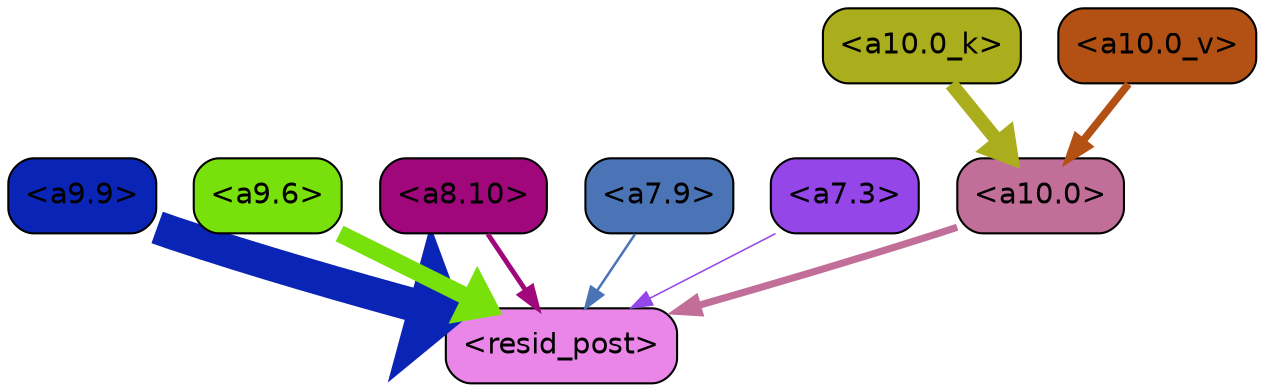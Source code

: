 strict digraph "" {
	graph [bgcolor=transparent,
		layout=dot,
		overlap=false,
		splines=true
	];
	"<a10.0>"	[color=black,
		fillcolor="#c16e99",
		fontname=Helvetica,
		shape=box,
		style="filled, rounded"];
	"<resid_post>"	[color=black,
		fillcolor="#ea86e8",
		fontname=Helvetica,
		shape=box,
		style="filled, rounded"];
	"<a10.0>" -> "<resid_post>"	[color="#c16e99",
		penwidth=3.4253244400024414];
	"<a9.9>"	[color=black,
		fillcolor="#0a24b6",
		fontname=Helvetica,
		shape=box,
		style="filled, rounded"];
	"<a9.9>" -> "<resid_post>"	[color="#0a24b6",
		penwidth=16.05378818511963];
	"<a9.6>"	[color=black,
		fillcolor="#78e00a",
		fontname=Helvetica,
		shape=box,
		style="filled, rounded"];
	"<a9.6>" -> "<resid_post>"	[color="#78e00a",
		penwidth=8.33797836303711];
	"<a8.10>"	[color=black,
		fillcolor="#9f077b",
		fontname=Helvetica,
		shape=box,
		style="filled, rounded"];
	"<a8.10>" -> "<resid_post>"	[color="#9f077b",
		penwidth=2.3390636444091797];
	"<a7.9>"	[color=black,
		fillcolor="#4b74b7",
		fontname=Helvetica,
		shape=box,
		style="filled, rounded"];
	"<a7.9>" -> "<resid_post>"	[color="#4b74b7",
		penwidth=1.1926651000976562];
	"<a7.3>"	[color=black,
		fillcolor="#9446e9",
		fontname=Helvetica,
		shape=box,
		style="filled, rounded"];
	"<a7.3>" -> "<resid_post>"	[color="#9446e9",
		penwidth=0.7339706420898438];
	"<a10.0_k>"	[color=black,
		fillcolor="#aaae1c",
		fontname=Helvetica,
		shape=box,
		style="filled, rounded"];
	"<a10.0_k>" -> "<a10.0>"	[color="#aaae1c",
		penwidth=6.691814422607422];
	"<a10.0_v>"	[color=black,
		fillcolor="#b25113",
		fontname=Helvetica,
		shape=box,
		style="filled, rounded"];
	"<a10.0_v>" -> "<a10.0>"	[color="#b25113",
		penwidth=3.703948974609375];
}
